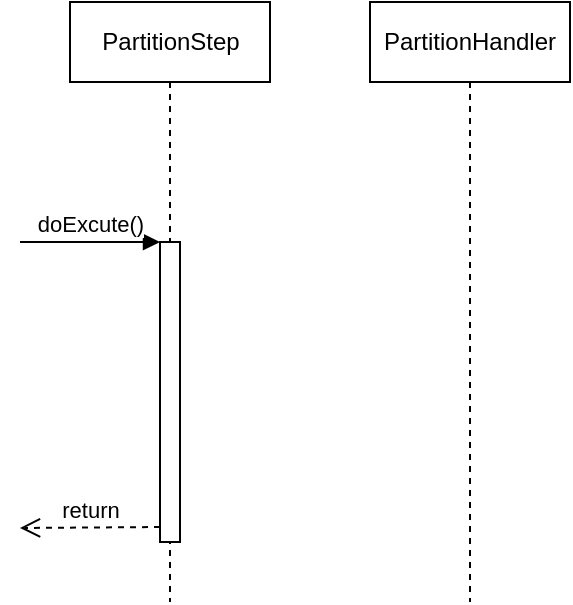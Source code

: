 <mxfile version="10.5.2" type="github"><diagram id="ylUeLNdrSpQdOFzQ51bp" name="第 1 页"><mxGraphModel dx="1041" dy="697" grid="1" gridSize="10" guides="1" tooltips="1" connect="1" arrows="1" fold="1" page="1" pageScale="1" pageWidth="827" pageHeight="1169" math="0" shadow="0"><root><mxCell id="0"/><mxCell id="1" parent="0"/><mxCell id="XrwcKrybZTWYj--sa5Qm-3" value="&lt;div&gt;PartitionStep&lt;/div&gt;" style="html=1;points=[];perimeter=orthogonalPerimeter;shape=umlLifeline;participant=label;fontFamily=Helvetica;fontSize=12;fontColor=#000000;align=center;strokeColor=#000000;fillColor=#ffffff;recursiveResize=0;container=1;collapsible=0;" vertex="1" parent="1"><mxGeometry x="170" y="110" width="100" height="300" as="geometry"/></mxCell><mxCell id="XrwcKrybZTWYj--sa5Qm-11" value="" style="html=1;points=[];perimeter=orthogonalPerimeter;" vertex="1" parent="XrwcKrybZTWYj--sa5Qm-3"><mxGeometry x="45" y="120" width="10" height="150" as="geometry"/></mxCell><mxCell id="XrwcKrybZTWYj--sa5Qm-12" value="doExcute()" style="html=1;verticalAlign=bottom;endArrow=block;entryX=0;entryY=0;" edge="1" target="XrwcKrybZTWYj--sa5Qm-11" parent="XrwcKrybZTWYj--sa5Qm-3"><mxGeometry relative="1" as="geometry"><mxPoint x="-25" y="120" as="sourcePoint"/></mxGeometry></mxCell><mxCell id="XrwcKrybZTWYj--sa5Qm-13" value="return" style="html=1;verticalAlign=bottom;endArrow=open;dashed=1;endSize=8;exitX=0;exitY=0.95;" edge="1" source="XrwcKrybZTWYj--sa5Qm-11" parent="XrwcKrybZTWYj--sa5Qm-3"><mxGeometry relative="1" as="geometry"><mxPoint x="-25" y="263" as="targetPoint"/></mxGeometry></mxCell><mxCell id="XrwcKrybZTWYj--sa5Qm-4" value="&lt;div&gt;PartitionHandler&lt;/div&gt;" style="shape=umlLifeline;perimeter=lifelinePerimeter;whiteSpace=wrap;html=1;container=1;collapsible=0;recursiveResize=0;outlineConnect=0;" vertex="1" parent="1"><mxGeometry x="320" y="110" width="100" height="300" as="geometry"/></mxCell></root></mxGraphModel></diagram></mxfile>